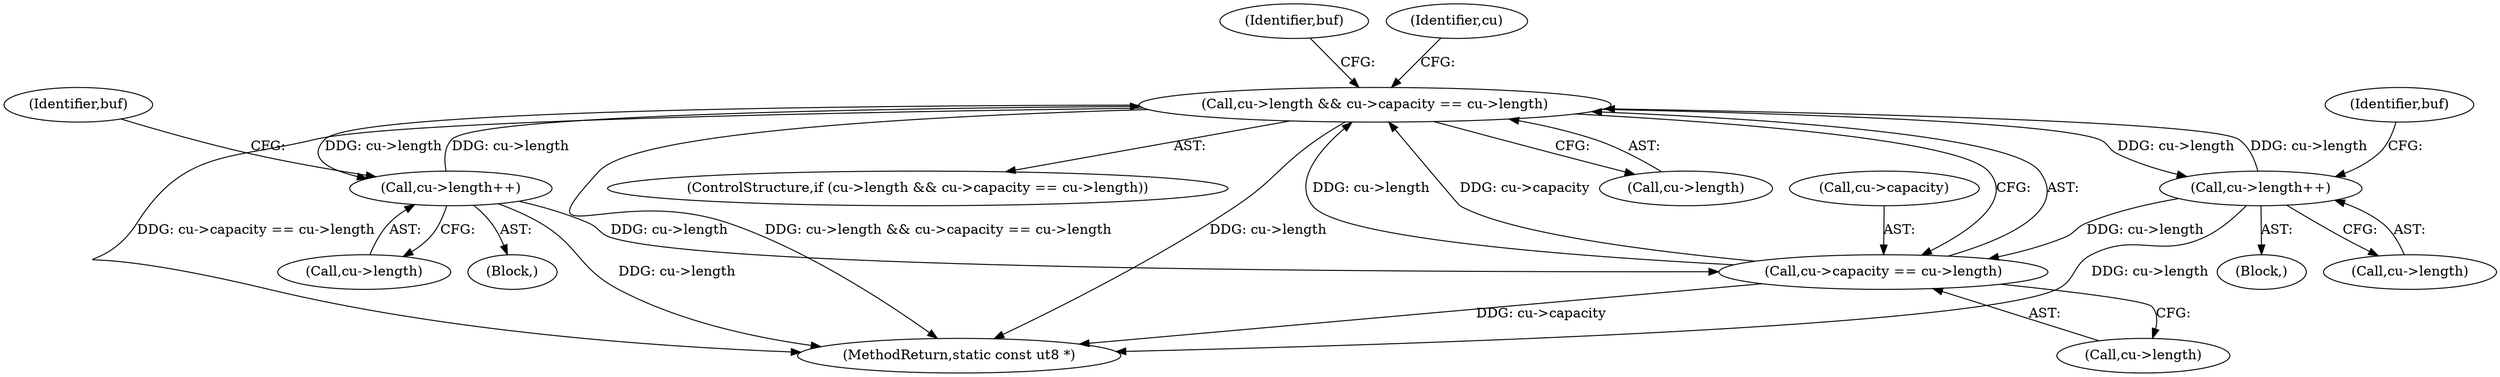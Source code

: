 digraph "0_radare2_bd1bab05083d80464fea854bf4b5c49aaf1b8401@pointer" {
"1000150" [label="(Call,cu->length && cu->capacity == cu->length)"];
"1000209" [label="(Call,cu->length++)"];
"1000150" [label="(Call,cu->length && cu->capacity == cu->length)"];
"1000154" [label="(Call,cu->capacity == cu->length)"];
"1000449" [label="(Call,cu->length++)"];
"1000197" [label="(Block,)"];
"1000214" [label="(Identifier,buf)"];
"1000150" [label="(Call,cu->length && cu->capacity == cu->length)"];
"1000209" [label="(Call,cu->length++)"];
"1000449" [label="(Call,cu->length++)"];
"1000155" [label="(Call,cu->capacity)"];
"1000148" [label="(Block,)"];
"1000450" [label="(Call,cu->length)"];
"1000154" [label="(Call,cu->capacity == cu->length)"];
"1000165" [label="(Identifier,buf)"];
"1000149" [label="(ControlStructure,if (cu->length && cu->capacity == cu->length))"];
"1000455" [label="(MethodReturn,static const ut8 *)"];
"1000158" [label="(Call,cu->length)"];
"1000210" [label="(Call,cu->length)"];
"1000163" [label="(Identifier,cu)"];
"1000140" [label="(Identifier,buf)"];
"1000151" [label="(Call,cu->length)"];
"1000150" -> "1000149"  [label="AST: "];
"1000150" -> "1000151"  [label="CFG: "];
"1000150" -> "1000154"  [label="CFG: "];
"1000151" -> "1000150"  [label="AST: "];
"1000154" -> "1000150"  [label="AST: "];
"1000163" -> "1000150"  [label="CFG: "];
"1000165" -> "1000150"  [label="CFG: "];
"1000150" -> "1000455"  [label="DDG: cu->length"];
"1000150" -> "1000455"  [label="DDG: cu->capacity == cu->length"];
"1000150" -> "1000455"  [label="DDG: cu->length && cu->capacity == cu->length"];
"1000209" -> "1000150"  [label="DDG: cu->length"];
"1000154" -> "1000150"  [label="DDG: cu->length"];
"1000154" -> "1000150"  [label="DDG: cu->capacity"];
"1000449" -> "1000150"  [label="DDG: cu->length"];
"1000150" -> "1000209"  [label="DDG: cu->length"];
"1000150" -> "1000449"  [label="DDG: cu->length"];
"1000209" -> "1000197"  [label="AST: "];
"1000209" -> "1000210"  [label="CFG: "];
"1000210" -> "1000209"  [label="AST: "];
"1000214" -> "1000209"  [label="CFG: "];
"1000209" -> "1000455"  [label="DDG: cu->length"];
"1000209" -> "1000154"  [label="DDG: cu->length"];
"1000154" -> "1000158"  [label="CFG: "];
"1000155" -> "1000154"  [label="AST: "];
"1000158" -> "1000154"  [label="AST: "];
"1000154" -> "1000455"  [label="DDG: cu->capacity"];
"1000449" -> "1000154"  [label="DDG: cu->length"];
"1000449" -> "1000148"  [label="AST: "];
"1000449" -> "1000450"  [label="CFG: "];
"1000450" -> "1000449"  [label="AST: "];
"1000140" -> "1000449"  [label="CFG: "];
"1000449" -> "1000455"  [label="DDG: cu->length"];
}
